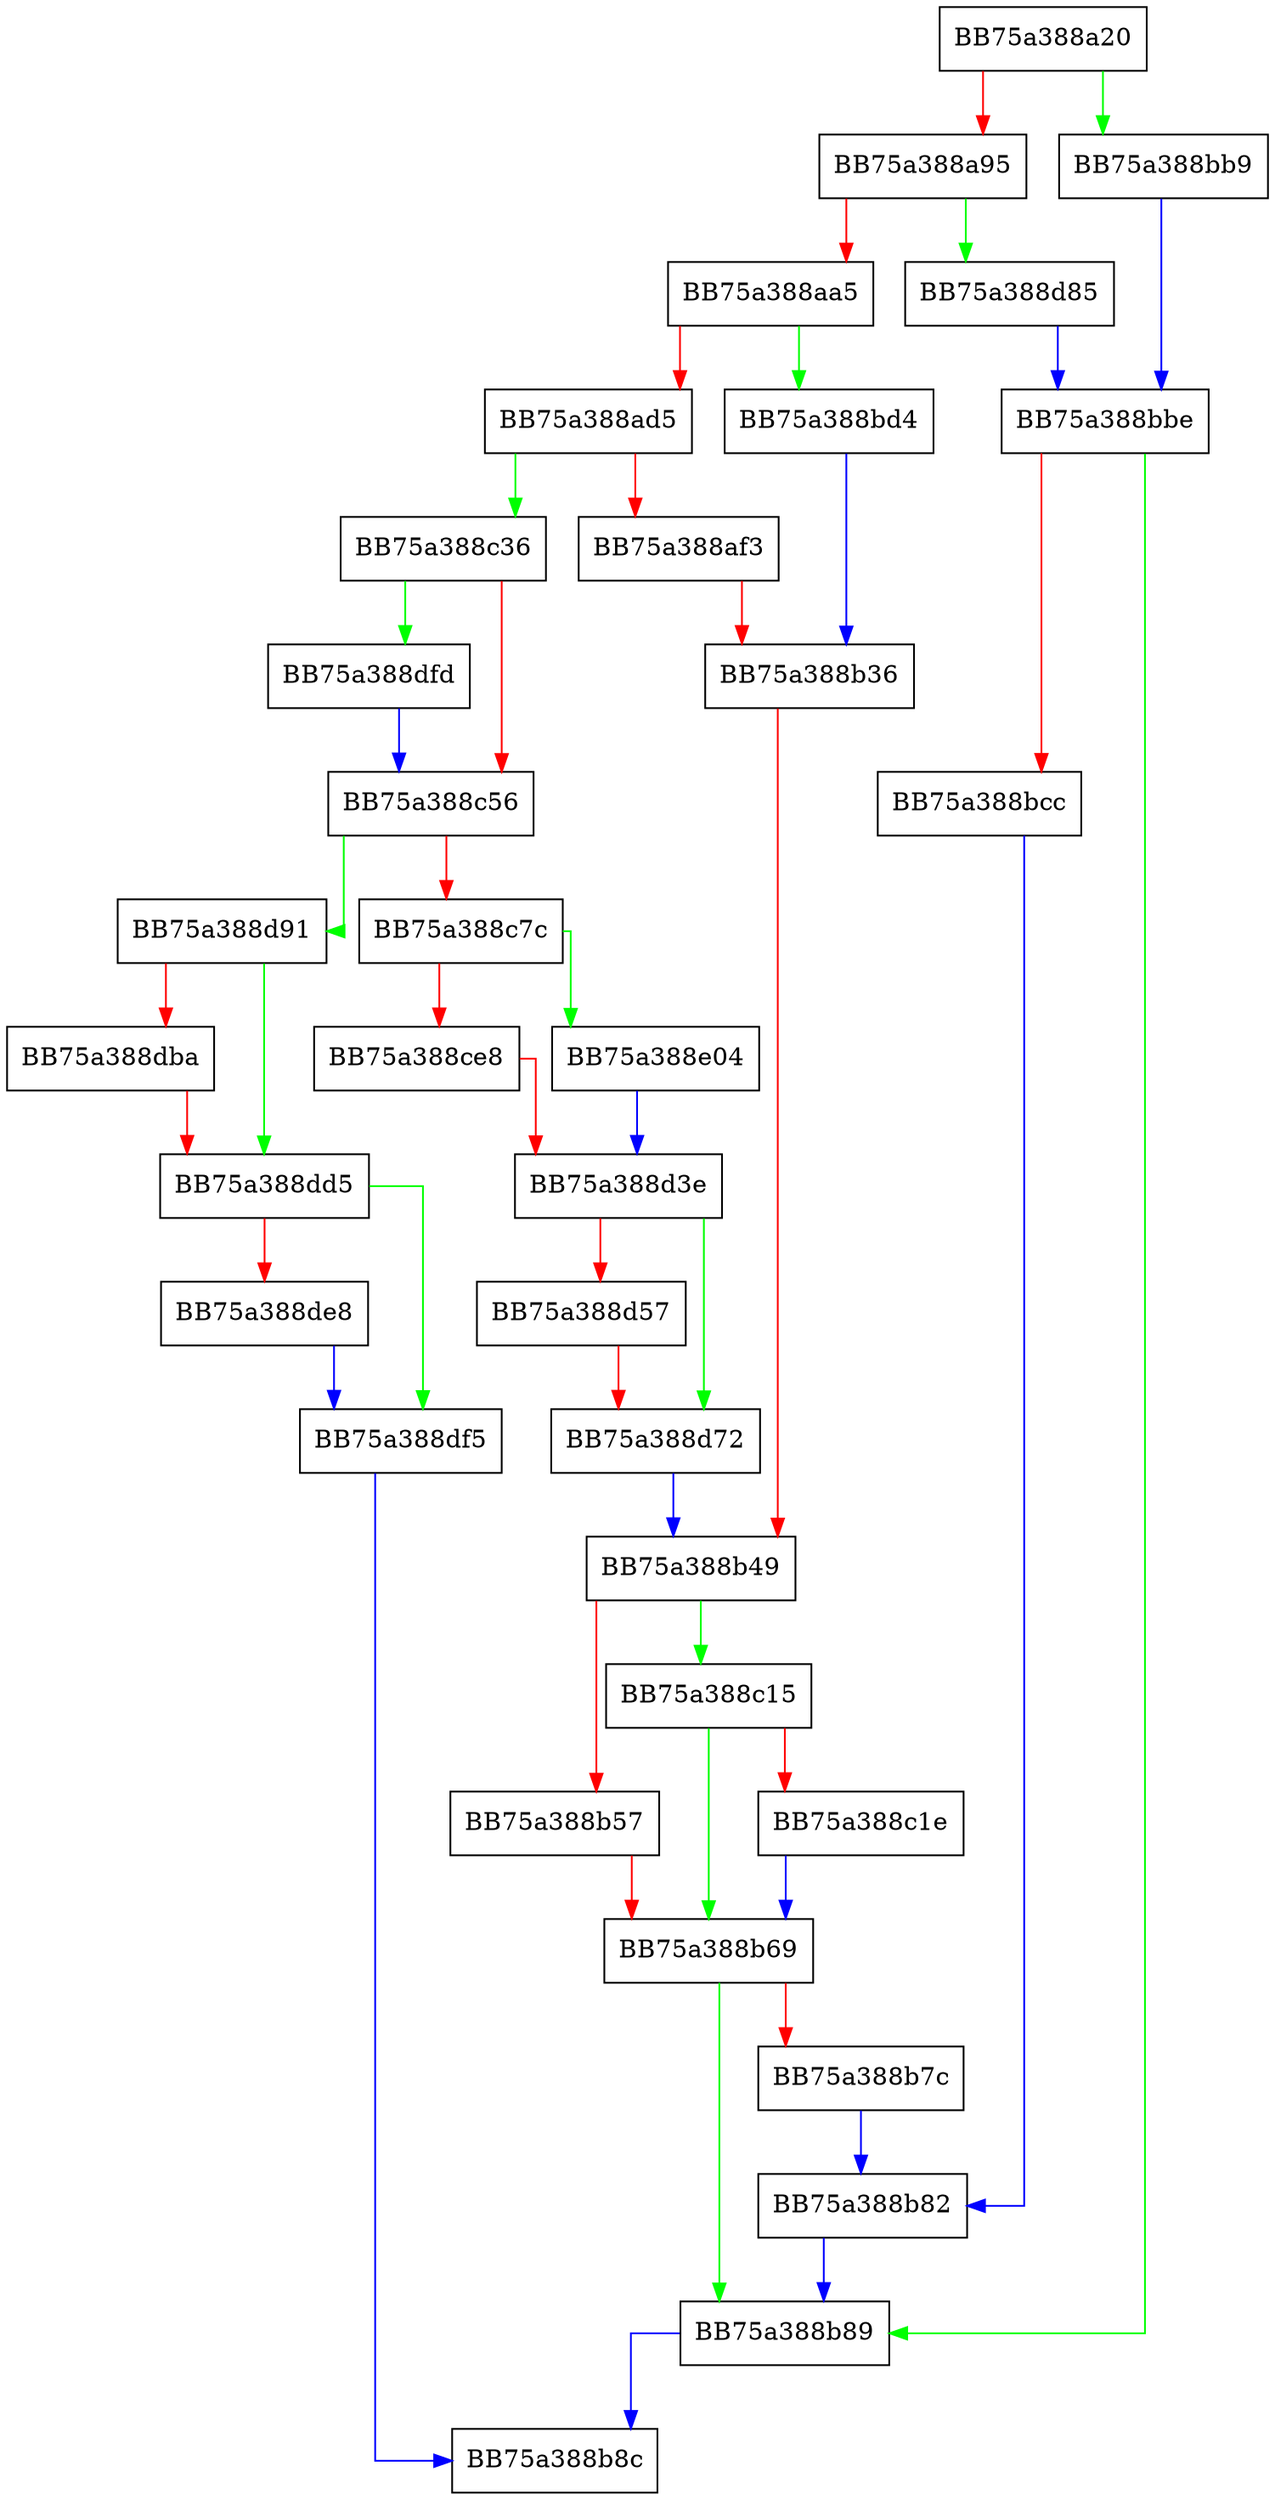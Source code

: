 digraph NTDLL_DLL_NtCreateEventWorker {
  node [shape="box"];
  graph [splines=ortho];
  BB75a388a20 -> BB75a388bb9 [color="green"];
  BB75a388a20 -> BB75a388a95 [color="red"];
  BB75a388a95 -> BB75a388d85 [color="green"];
  BB75a388a95 -> BB75a388aa5 [color="red"];
  BB75a388aa5 -> BB75a388bd4 [color="green"];
  BB75a388aa5 -> BB75a388ad5 [color="red"];
  BB75a388ad5 -> BB75a388c36 [color="green"];
  BB75a388ad5 -> BB75a388af3 [color="red"];
  BB75a388af3 -> BB75a388b36 [color="red"];
  BB75a388b36 -> BB75a388b49 [color="red"];
  BB75a388b49 -> BB75a388c15 [color="green"];
  BB75a388b49 -> BB75a388b57 [color="red"];
  BB75a388b57 -> BB75a388b69 [color="red"];
  BB75a388b69 -> BB75a388b89 [color="green"];
  BB75a388b69 -> BB75a388b7c [color="red"];
  BB75a388b7c -> BB75a388b82 [color="blue"];
  BB75a388b82 -> BB75a388b89 [color="blue"];
  BB75a388b89 -> BB75a388b8c [color="blue"];
  BB75a388bb9 -> BB75a388bbe [color="blue"];
  BB75a388bbe -> BB75a388b89 [color="green"];
  BB75a388bbe -> BB75a388bcc [color="red"];
  BB75a388bcc -> BB75a388b82 [color="blue"];
  BB75a388bd4 -> BB75a388b36 [color="blue"];
  BB75a388c15 -> BB75a388b69 [color="green"];
  BB75a388c15 -> BB75a388c1e [color="red"];
  BB75a388c1e -> BB75a388b69 [color="blue"];
  BB75a388c36 -> BB75a388dfd [color="green"];
  BB75a388c36 -> BB75a388c56 [color="red"];
  BB75a388c56 -> BB75a388d91 [color="green"];
  BB75a388c56 -> BB75a388c7c [color="red"];
  BB75a388c7c -> BB75a388e04 [color="green"];
  BB75a388c7c -> BB75a388ce8 [color="red"];
  BB75a388ce8 -> BB75a388d3e [color="red"];
  BB75a388d3e -> BB75a388d72 [color="green"];
  BB75a388d3e -> BB75a388d57 [color="red"];
  BB75a388d57 -> BB75a388d72 [color="red"];
  BB75a388d72 -> BB75a388b49 [color="blue"];
  BB75a388d85 -> BB75a388bbe [color="blue"];
  BB75a388d91 -> BB75a388dd5 [color="green"];
  BB75a388d91 -> BB75a388dba [color="red"];
  BB75a388dba -> BB75a388dd5 [color="red"];
  BB75a388dd5 -> BB75a388df5 [color="green"];
  BB75a388dd5 -> BB75a388de8 [color="red"];
  BB75a388de8 -> BB75a388df5 [color="blue"];
  BB75a388df5 -> BB75a388b8c [color="blue"];
  BB75a388dfd -> BB75a388c56 [color="blue"];
  BB75a388e04 -> BB75a388d3e [color="blue"];
}